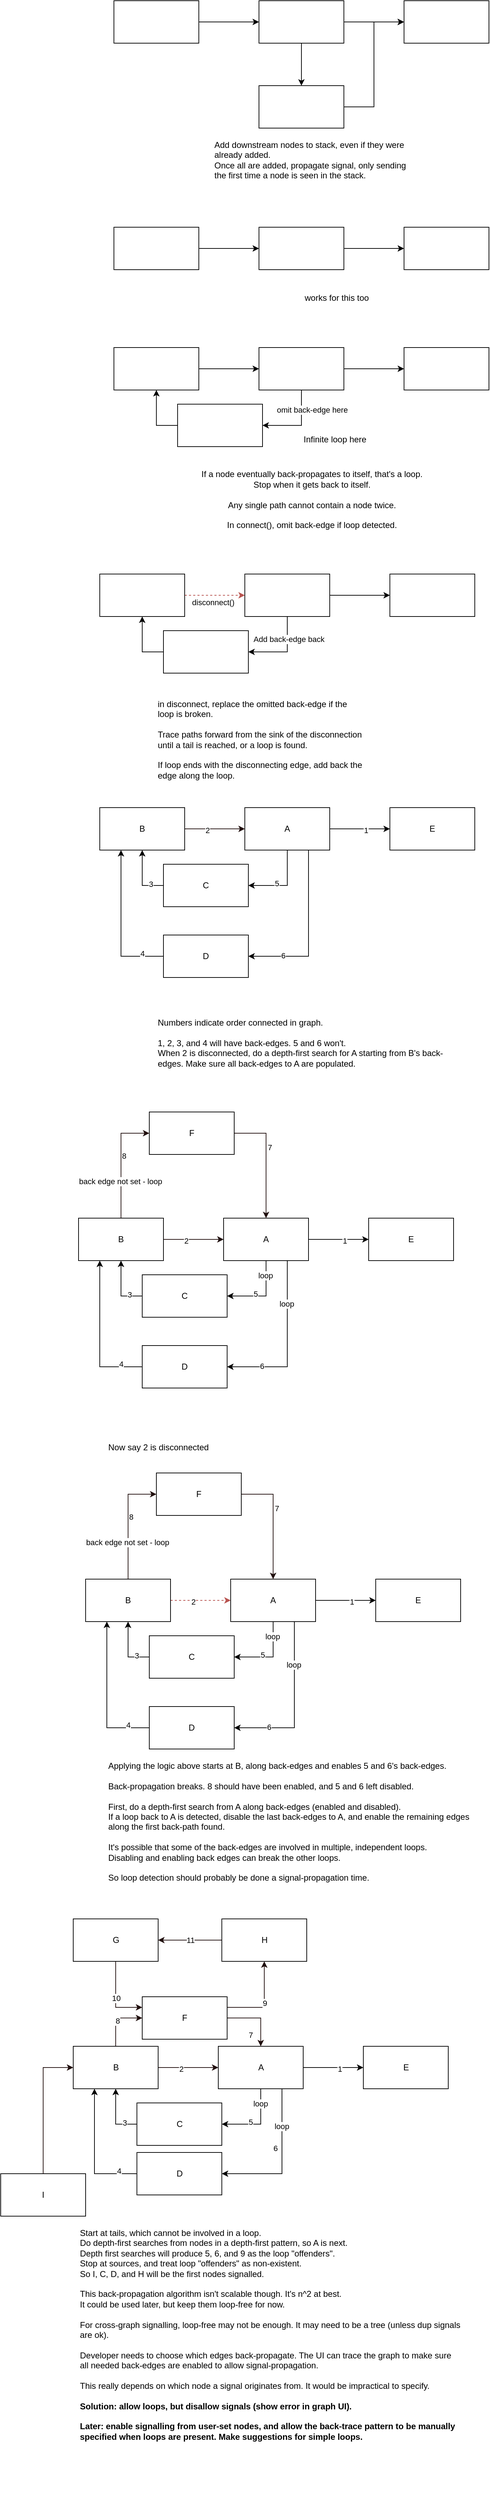 <mxfile version="13.3.1" type="device"><diagram id="kDXBFN9E2NnJ3nd2--68" name="Page-1"><mxGraphModel dx="1106" dy="772" grid="1" gridSize="10" guides="1" tooltips="1" connect="1" arrows="1" fold="1" page="1" pageScale="1" pageWidth="850" pageHeight="1100" math="0" shadow="0"><root><mxCell id="0"/><mxCell id="1" parent="0"/><mxCell id="UjzrF1239dkR-UOb8P7D-5" style="edgeStyle=orthogonalEdgeStyle;rounded=0;orthogonalLoop=1;jettySize=auto;html=1;entryX=0;entryY=0.5;entryDx=0;entryDy=0;" edge="1" parent="1" source="UjzrF1239dkR-UOb8P7D-1" target="UjzrF1239dkR-UOb8P7D-2"><mxGeometry relative="1" as="geometry"/></mxCell><mxCell id="UjzrF1239dkR-UOb8P7D-1" value="" style="rounded=0;whiteSpace=wrap;html=1;" vertex="1" parent="1"><mxGeometry x="170" y="220" width="120" height="60" as="geometry"/></mxCell><mxCell id="UjzrF1239dkR-UOb8P7D-7" style="edgeStyle=orthogonalEdgeStyle;rounded=0;orthogonalLoop=1;jettySize=auto;html=1;entryX=0;entryY=0.5;entryDx=0;entryDy=0;" edge="1" parent="1" source="UjzrF1239dkR-UOb8P7D-2" target="UjzrF1239dkR-UOb8P7D-4"><mxGeometry relative="1" as="geometry"/></mxCell><mxCell id="UjzrF1239dkR-UOb8P7D-9" style="edgeStyle=orthogonalEdgeStyle;rounded=0;orthogonalLoop=1;jettySize=auto;html=1;entryX=0.5;entryY=0;entryDx=0;entryDy=0;" edge="1" parent="1" source="UjzrF1239dkR-UOb8P7D-2" target="UjzrF1239dkR-UOb8P7D-3"><mxGeometry relative="1" as="geometry"/></mxCell><mxCell id="UjzrF1239dkR-UOb8P7D-2" value="" style="rounded=0;whiteSpace=wrap;html=1;" vertex="1" parent="1"><mxGeometry x="375" y="220" width="120" height="60" as="geometry"/></mxCell><mxCell id="UjzrF1239dkR-UOb8P7D-8" style="edgeStyle=orthogonalEdgeStyle;rounded=0;orthogonalLoop=1;jettySize=auto;html=1;entryX=0;entryY=0.5;entryDx=0;entryDy=0;" edge="1" parent="1" source="UjzrF1239dkR-UOb8P7D-3" target="UjzrF1239dkR-UOb8P7D-4"><mxGeometry relative="1" as="geometry"/></mxCell><mxCell id="UjzrF1239dkR-UOb8P7D-3" value="" style="rounded=0;whiteSpace=wrap;html=1;" vertex="1" parent="1"><mxGeometry x="375" y="340" width="120" height="60" as="geometry"/></mxCell><mxCell id="UjzrF1239dkR-UOb8P7D-4" value="" style="rounded=0;whiteSpace=wrap;html=1;" vertex="1" parent="1"><mxGeometry x="580" y="220" width="120" height="60" as="geometry"/></mxCell><mxCell id="UjzrF1239dkR-UOb8P7D-14" style="edgeStyle=orthogonalEdgeStyle;rounded=0;orthogonalLoop=1;jettySize=auto;html=1;" edge="1" parent="1" source="UjzrF1239dkR-UOb8P7D-10" target="UjzrF1239dkR-UOb8P7D-12"><mxGeometry relative="1" as="geometry"/></mxCell><mxCell id="UjzrF1239dkR-UOb8P7D-10" value="" style="rounded=0;whiteSpace=wrap;html=1;" vertex="1" parent="1"><mxGeometry x="170" y="540" width="120" height="60" as="geometry"/></mxCell><mxCell id="UjzrF1239dkR-UOb8P7D-18" style="edgeStyle=orthogonalEdgeStyle;rounded=0;orthogonalLoop=1;jettySize=auto;html=1;entryX=0;entryY=0.5;entryDx=0;entryDy=0;" edge="1" parent="1" source="UjzrF1239dkR-UOb8P7D-11" target="UjzrF1239dkR-UOb8P7D-16"><mxGeometry relative="1" as="geometry"/></mxCell><mxCell id="UjzrF1239dkR-UOb8P7D-11" value="" style="rounded=0;whiteSpace=wrap;html=1;" vertex="1" parent="1"><mxGeometry x="170" y="710" width="120" height="60" as="geometry"/></mxCell><mxCell id="UjzrF1239dkR-UOb8P7D-15" style="edgeStyle=orthogonalEdgeStyle;rounded=0;orthogonalLoop=1;jettySize=auto;html=1;entryX=0;entryY=0.5;entryDx=0;entryDy=0;" edge="1" parent="1" source="UjzrF1239dkR-UOb8P7D-12" target="UjzrF1239dkR-UOb8P7D-13"><mxGeometry relative="1" as="geometry"/></mxCell><mxCell id="UjzrF1239dkR-UOb8P7D-12" value="" style="rounded=0;whiteSpace=wrap;html=1;" vertex="1" parent="1"><mxGeometry x="375" y="540" width="120" height="60" as="geometry"/></mxCell><mxCell id="UjzrF1239dkR-UOb8P7D-13" value="" style="rounded=0;whiteSpace=wrap;html=1;" vertex="1" parent="1"><mxGeometry x="580" y="540" width="120" height="60" as="geometry"/></mxCell><mxCell id="UjzrF1239dkR-UOb8P7D-19" style="edgeStyle=orthogonalEdgeStyle;rounded=0;orthogonalLoop=1;jettySize=auto;html=1;entryX=0;entryY=0.5;entryDx=0;entryDy=0;" edge="1" parent="1" source="UjzrF1239dkR-UOb8P7D-16" target="UjzrF1239dkR-UOb8P7D-17"><mxGeometry relative="1" as="geometry"/></mxCell><mxCell id="UjzrF1239dkR-UOb8P7D-20" style="edgeStyle=orthogonalEdgeStyle;rounded=0;orthogonalLoop=1;jettySize=auto;html=1;entryX=1;entryY=0.5;entryDx=0;entryDy=0;exitX=0.5;exitY=1;exitDx=0;exitDy=0;" edge="1" parent="1" source="UjzrF1239dkR-UOb8P7D-16" target="UjzrF1239dkR-UOb8P7D-24"><mxGeometry relative="1" as="geometry"/></mxCell><mxCell id="UjzrF1239dkR-UOb8P7D-39" value="omit back-edge here" style="edgeLabel;html=1;align=center;verticalAlign=middle;resizable=0;points=[];" vertex="1" connectable="0" parent="UjzrF1239dkR-UOb8P7D-20"><mxGeometry x="-0.467" y="3" relative="1" as="geometry"><mxPoint x="12" as="offset"/></mxGeometry></mxCell><mxCell id="UjzrF1239dkR-UOb8P7D-16" value="" style="rounded=0;whiteSpace=wrap;html=1;" vertex="1" parent="1"><mxGeometry x="375" y="710" width="120" height="60" as="geometry"/></mxCell><mxCell id="UjzrF1239dkR-UOb8P7D-17" value="" style="rounded=0;whiteSpace=wrap;html=1;" vertex="1" parent="1"><mxGeometry x="580" y="710" width="120" height="60" as="geometry"/></mxCell><mxCell id="UjzrF1239dkR-UOb8P7D-21" value="Add downstream nodes to stack, even if they were already added.&lt;br&gt;Once all are added, propagate signal, only sending the first time a node is seen in the stack." style="text;html=1;strokeColor=none;fillColor=none;align=left;verticalAlign=top;whiteSpace=wrap;rounded=0;" vertex="1" parent="1"><mxGeometry x="310" y="410" width="280" height="70" as="geometry"/></mxCell><mxCell id="UjzrF1239dkR-UOb8P7D-22" value="works for this too" style="text;html=1;strokeColor=none;fillColor=none;align=center;verticalAlign=middle;whiteSpace=wrap;rounded=0;" vertex="1" parent="1"><mxGeometry x="390" y="630" width="190" height="20" as="geometry"/></mxCell><mxCell id="UjzrF1239dkR-UOb8P7D-23" value="Infinite loop here" style="text;html=1;strokeColor=none;fillColor=none;align=center;verticalAlign=middle;whiteSpace=wrap;rounded=0;" vertex="1" parent="1"><mxGeometry x="335" y="830" width="295" height="20" as="geometry"/></mxCell><mxCell id="UjzrF1239dkR-UOb8P7D-25" style="edgeStyle=orthogonalEdgeStyle;rounded=0;orthogonalLoop=1;jettySize=auto;html=1;entryX=0.5;entryY=1;entryDx=0;entryDy=0;exitX=0;exitY=0.5;exitDx=0;exitDy=0;" edge="1" parent="1" source="UjzrF1239dkR-UOb8P7D-24" target="UjzrF1239dkR-UOb8P7D-11"><mxGeometry relative="1" as="geometry"><Array as="points"><mxPoint x="230" y="820"/></Array></mxGeometry></mxCell><mxCell id="UjzrF1239dkR-UOb8P7D-24" value="" style="rounded=0;whiteSpace=wrap;html=1;" vertex="1" parent="1"><mxGeometry x="260" y="790" width="120" height="60" as="geometry"/></mxCell><mxCell id="UjzrF1239dkR-UOb8P7D-26" value="If a node eventually back-propagates to itself, that's a loop.&lt;br&gt;Stop when it gets back to itself.&lt;br&gt;&lt;br&gt;Any single path cannot contain a node twice.&lt;br&gt;&lt;br&gt;In connect(), omit back-edge if loop detected." style="text;html=1;strokeColor=none;fillColor=none;align=center;verticalAlign=middle;whiteSpace=wrap;rounded=0;" vertex="1" parent="1"><mxGeometry x="280" y="880" width="340" height="90" as="geometry"/></mxCell><mxCell id="UjzrF1239dkR-UOb8P7D-29" style="edgeStyle=orthogonalEdgeStyle;rounded=0;orthogonalLoop=1;jettySize=auto;html=1;entryX=0;entryY=0.5;entryDx=0;entryDy=0;fillColor=#f8cecc;strokeColor=#b85450;dashed=1;" edge="1" parent="1" source="UjzrF1239dkR-UOb8P7D-30" target="UjzrF1239dkR-UOb8P7D-33"><mxGeometry relative="1" as="geometry"/></mxCell><mxCell id="UjzrF1239dkR-UOb8P7D-38" value="disconnect()" style="edgeLabel;html=1;align=center;verticalAlign=middle;resizable=0;points=[];" vertex="1" connectable="0" parent="UjzrF1239dkR-UOb8P7D-29"><mxGeometry x="-0.271" y="-4" relative="1" as="geometry"><mxPoint x="9" y="6" as="offset"/></mxGeometry></mxCell><mxCell id="UjzrF1239dkR-UOb8P7D-30" value="" style="rounded=0;whiteSpace=wrap;html=1;" vertex="1" parent="1"><mxGeometry x="150" y="1030" width="120" height="60" as="geometry"/></mxCell><mxCell id="UjzrF1239dkR-UOb8P7D-31" style="edgeStyle=orthogonalEdgeStyle;rounded=0;orthogonalLoop=1;jettySize=auto;html=1;entryX=0;entryY=0.5;entryDx=0;entryDy=0;" edge="1" parent="1" source="UjzrF1239dkR-UOb8P7D-33" target="UjzrF1239dkR-UOb8P7D-34"><mxGeometry relative="1" as="geometry"/></mxCell><mxCell id="UjzrF1239dkR-UOb8P7D-32" style="edgeStyle=orthogonalEdgeStyle;rounded=0;orthogonalLoop=1;jettySize=auto;html=1;entryX=1;entryY=0.5;entryDx=0;entryDy=0;exitX=0.5;exitY=1;exitDx=0;exitDy=0;" edge="1" parent="1" source="UjzrF1239dkR-UOb8P7D-33" target="UjzrF1239dkR-UOb8P7D-37"><mxGeometry relative="1" as="geometry"/></mxCell><mxCell id="UjzrF1239dkR-UOb8P7D-40" value="Add back-edge back" style="edgeLabel;html=1;align=center;verticalAlign=middle;resizable=0;points=[];" vertex="1" connectable="0" parent="UjzrF1239dkR-UOb8P7D-32"><mxGeometry x="-0.391" y="2" relative="1" as="geometry"><mxPoint as="offset"/></mxGeometry></mxCell><mxCell id="UjzrF1239dkR-UOb8P7D-33" value="" style="rounded=0;whiteSpace=wrap;html=1;" vertex="1" parent="1"><mxGeometry x="355" y="1030" width="120" height="60" as="geometry"/></mxCell><mxCell id="UjzrF1239dkR-UOb8P7D-34" value="" style="rounded=0;whiteSpace=wrap;html=1;" vertex="1" parent="1"><mxGeometry x="560" y="1030" width="120" height="60" as="geometry"/></mxCell><mxCell id="UjzrF1239dkR-UOb8P7D-35" value="in disconnect, replace the omitted back-edge if the loop is broken.&lt;br&gt;&lt;br&gt;Trace paths forward from the sink of the disconnection until a tail is reached, or a loop is found.&lt;br&gt;&lt;br&gt;If loop ends with the disconnecting edge, add back the edge along the loop." style="text;html=1;strokeColor=none;fillColor=none;align=left;verticalAlign=top;whiteSpace=wrap;rounded=0;" vertex="1" parent="1"><mxGeometry x="230" y="1200" width="295" height="140" as="geometry"/></mxCell><mxCell id="UjzrF1239dkR-UOb8P7D-36" style="edgeStyle=orthogonalEdgeStyle;rounded=0;orthogonalLoop=1;jettySize=auto;html=1;entryX=0.5;entryY=1;entryDx=0;entryDy=0;exitX=0;exitY=0.5;exitDx=0;exitDy=0;" edge="1" parent="1" source="UjzrF1239dkR-UOb8P7D-37" target="UjzrF1239dkR-UOb8P7D-30"><mxGeometry relative="1" as="geometry"><Array as="points"><mxPoint x="210" y="1140"/></Array></mxGeometry></mxCell><mxCell id="UjzrF1239dkR-UOb8P7D-37" value="" style="rounded=0;whiteSpace=wrap;html=1;" vertex="1" parent="1"><mxGeometry x="240" y="1110" width="120" height="60" as="geometry"/></mxCell><mxCell id="UjzrF1239dkR-UOb8P7D-41" style="edgeStyle=orthogonalEdgeStyle;rounded=0;orthogonalLoop=1;jettySize=auto;html=1;entryX=0;entryY=0.5;entryDx=0;entryDy=0;fillColor=#f8cecc;strokeColor=#210F0E;" edge="1" parent="1" source="UjzrF1239dkR-UOb8P7D-43" target="UjzrF1239dkR-UOb8P7D-47"><mxGeometry relative="1" as="geometry"/></mxCell><mxCell id="UjzrF1239dkR-UOb8P7D-57" value="2" style="edgeLabel;html=1;align=center;verticalAlign=middle;resizable=0;points=[];" vertex="1" connectable="0" parent="UjzrF1239dkR-UOb8P7D-41"><mxGeometry x="-0.247" y="-2" relative="1" as="geometry"><mxPoint as="offset"/></mxGeometry></mxCell><mxCell id="UjzrF1239dkR-UOb8P7D-43" value="B" style="rounded=0;whiteSpace=wrap;html=1;" vertex="1" parent="1"><mxGeometry x="150" y="1360" width="120" height="60" as="geometry"/></mxCell><mxCell id="UjzrF1239dkR-UOb8P7D-44" style="edgeStyle=orthogonalEdgeStyle;rounded=0;orthogonalLoop=1;jettySize=auto;html=1;entryX=0;entryY=0.5;entryDx=0;entryDy=0;" edge="1" parent="1" source="UjzrF1239dkR-UOb8P7D-47" target="UjzrF1239dkR-UOb8P7D-48"><mxGeometry relative="1" as="geometry"/></mxCell><mxCell id="UjzrF1239dkR-UOb8P7D-55" value="1" style="edgeLabel;html=1;align=center;verticalAlign=middle;resizable=0;points=[];" vertex="1" connectable="0" parent="UjzrF1239dkR-UOb8P7D-44"><mxGeometry x="0.2" y="-2" relative="1" as="geometry"><mxPoint as="offset"/></mxGeometry></mxCell><mxCell id="UjzrF1239dkR-UOb8P7D-45" style="edgeStyle=orthogonalEdgeStyle;rounded=0;orthogonalLoop=1;jettySize=auto;html=1;entryX=1;entryY=0.5;entryDx=0;entryDy=0;exitX=0.5;exitY=1;exitDx=0;exitDy=0;" edge="1" parent="1" source="UjzrF1239dkR-UOb8P7D-47" target="UjzrF1239dkR-UOb8P7D-50"><mxGeometry relative="1" as="geometry"/></mxCell><mxCell id="UjzrF1239dkR-UOb8P7D-60" value="5" style="edgeLabel;html=1;align=center;verticalAlign=middle;resizable=0;points=[];" vertex="1" connectable="0" parent="UjzrF1239dkR-UOb8P7D-45"><mxGeometry x="-0.105" y="-15" relative="1" as="geometry"><mxPoint as="offset"/></mxGeometry></mxCell><mxCell id="UjzrF1239dkR-UOb8P7D-52" style="edgeStyle=orthogonalEdgeStyle;rounded=0;orthogonalLoop=1;jettySize=auto;html=1;exitX=0.75;exitY=1;exitDx=0;exitDy=0;entryX=1;entryY=0.5;entryDx=0;entryDy=0;" edge="1" parent="1" source="UjzrF1239dkR-UOb8P7D-47" target="UjzrF1239dkR-UOb8P7D-51"><mxGeometry relative="1" as="geometry"/></mxCell><mxCell id="UjzrF1239dkR-UOb8P7D-61" value="6" style="edgeLabel;html=1;align=center;verticalAlign=middle;resizable=0;points=[];" vertex="1" connectable="0" parent="UjzrF1239dkR-UOb8P7D-52"><mxGeometry x="0.268" y="-36" relative="1" as="geometry"><mxPoint as="offset"/></mxGeometry></mxCell><mxCell id="UjzrF1239dkR-UOb8P7D-47" value="A" style="rounded=0;whiteSpace=wrap;html=1;" vertex="1" parent="1"><mxGeometry x="355" y="1360" width="120" height="60" as="geometry"/></mxCell><mxCell id="UjzrF1239dkR-UOb8P7D-48" value="E" style="rounded=0;whiteSpace=wrap;html=1;" vertex="1" parent="1"><mxGeometry x="560" y="1360" width="120" height="60" as="geometry"/></mxCell><mxCell id="UjzrF1239dkR-UOb8P7D-49" style="edgeStyle=orthogonalEdgeStyle;rounded=0;orthogonalLoop=1;jettySize=auto;html=1;entryX=0.5;entryY=1;entryDx=0;entryDy=0;exitX=0;exitY=0.5;exitDx=0;exitDy=0;" edge="1" parent="1" source="UjzrF1239dkR-UOb8P7D-50" target="UjzrF1239dkR-UOb8P7D-43"><mxGeometry relative="1" as="geometry"><Array as="points"><mxPoint x="210" y="1470"/></Array></mxGeometry></mxCell><mxCell id="UjzrF1239dkR-UOb8P7D-58" value="3" style="edgeLabel;html=1;align=center;verticalAlign=middle;resizable=0;points=[];" vertex="1" connectable="0" parent="UjzrF1239dkR-UOb8P7D-49"><mxGeometry x="-0.55" y="-2" relative="1" as="geometry"><mxPoint as="offset"/></mxGeometry></mxCell><mxCell id="UjzrF1239dkR-UOb8P7D-50" value="C" style="rounded=0;whiteSpace=wrap;html=1;" vertex="1" parent="1"><mxGeometry x="240" y="1440" width="120" height="60" as="geometry"/></mxCell><mxCell id="UjzrF1239dkR-UOb8P7D-53" style="edgeStyle=orthogonalEdgeStyle;rounded=0;orthogonalLoop=1;jettySize=auto;html=1;exitX=0;exitY=0.5;exitDx=0;exitDy=0;entryX=0.25;entryY=1;entryDx=0;entryDy=0;" edge="1" parent="1" source="UjzrF1239dkR-UOb8P7D-51" target="UjzrF1239dkR-UOb8P7D-43"><mxGeometry relative="1" as="geometry"/></mxCell><mxCell id="UjzrF1239dkR-UOb8P7D-59" value="4" style="edgeLabel;html=1;align=center;verticalAlign=middle;resizable=0;points=[];" vertex="1" connectable="0" parent="UjzrF1239dkR-UOb8P7D-53"><mxGeometry x="-0.714" y="-4" relative="1" as="geometry"><mxPoint as="offset"/></mxGeometry></mxCell><mxCell id="UjzrF1239dkR-UOb8P7D-51" value="D" style="rounded=0;whiteSpace=wrap;html=1;" vertex="1" parent="1"><mxGeometry x="240" y="1540" width="120" height="60" as="geometry"/></mxCell><mxCell id="UjzrF1239dkR-UOb8P7D-54" value="Numbers indicate order connected in graph.&lt;br&gt;&lt;br&gt;1, 2, 3, and 4 will have back-edges. 5 and 6 won't.&lt;br&gt;When 2 is disconnected, do a depth-first search for A starting from B's back-edges. Make sure all back-edges to A are populated." style="text;html=1;strokeColor=none;fillColor=none;align=left;verticalAlign=top;whiteSpace=wrap;rounded=0;" vertex="1" parent="1"><mxGeometry x="230" y="1650" width="410" height="120" as="geometry"/></mxCell><mxCell id="UjzrF1239dkR-UOb8P7D-62" style="edgeStyle=orthogonalEdgeStyle;rounded=0;orthogonalLoop=1;jettySize=auto;html=1;entryX=0;entryY=0.5;entryDx=0;entryDy=0;fillColor=#f8cecc;strokeColor=#210F0E;" edge="1" parent="1" source="UjzrF1239dkR-UOb8P7D-64" target="UjzrF1239dkR-UOb8P7D-71"><mxGeometry relative="1" as="geometry"/></mxCell><mxCell id="UjzrF1239dkR-UOb8P7D-63" value="2" style="edgeLabel;html=1;align=center;verticalAlign=middle;resizable=0;points=[];" vertex="1" connectable="0" parent="UjzrF1239dkR-UOb8P7D-62"><mxGeometry x="-0.247" y="-2" relative="1" as="geometry"><mxPoint as="offset"/></mxGeometry></mxCell><mxCell id="UjzrF1239dkR-UOb8P7D-81" style="edgeStyle=orthogonalEdgeStyle;rounded=0;orthogonalLoop=1;jettySize=auto;html=1;entryX=0;entryY=0.5;entryDx=0;entryDy=0;strokeColor=#210F0E;" edge="1" parent="1" source="UjzrF1239dkR-UOb8P7D-64" target="UjzrF1239dkR-UOb8P7D-79"><mxGeometry relative="1" as="geometry"/></mxCell><mxCell id="UjzrF1239dkR-UOb8P7D-84" value="8" style="edgeLabel;html=1;align=center;verticalAlign=middle;resizable=0;points=[];" vertex="1" connectable="0" parent="UjzrF1239dkR-UOb8P7D-81"><mxGeometry x="0.1" y="-4" relative="1" as="geometry"><mxPoint as="offset"/></mxGeometry></mxCell><mxCell id="UjzrF1239dkR-UOb8P7D-86" value="back edge not set - loop" style="edgeLabel;html=1;align=center;verticalAlign=middle;resizable=0;points=[];" vertex="1" connectable="0" parent="UjzrF1239dkR-UOb8P7D-81"><mxGeometry x="-0.35" y="1" relative="1" as="geometry"><mxPoint as="offset"/></mxGeometry></mxCell><mxCell id="UjzrF1239dkR-UOb8P7D-64" value="B" style="rounded=0;whiteSpace=wrap;html=1;" vertex="1" parent="1"><mxGeometry x="120" y="1940" width="120" height="60" as="geometry"/></mxCell><mxCell id="UjzrF1239dkR-UOb8P7D-65" style="edgeStyle=orthogonalEdgeStyle;rounded=0;orthogonalLoop=1;jettySize=auto;html=1;entryX=0;entryY=0.5;entryDx=0;entryDy=0;" edge="1" parent="1" source="UjzrF1239dkR-UOb8P7D-71" target="UjzrF1239dkR-UOb8P7D-72"><mxGeometry relative="1" as="geometry"/></mxCell><mxCell id="UjzrF1239dkR-UOb8P7D-66" value="1" style="edgeLabel;html=1;align=center;verticalAlign=middle;resizable=0;points=[];" vertex="1" connectable="0" parent="UjzrF1239dkR-UOb8P7D-65"><mxGeometry x="0.2" y="-2" relative="1" as="geometry"><mxPoint as="offset"/></mxGeometry></mxCell><mxCell id="UjzrF1239dkR-UOb8P7D-67" style="edgeStyle=orthogonalEdgeStyle;rounded=0;orthogonalLoop=1;jettySize=auto;html=1;entryX=1;entryY=0.5;entryDx=0;entryDy=0;exitX=0.5;exitY=1;exitDx=0;exitDy=0;" edge="1" parent="1" source="UjzrF1239dkR-UOb8P7D-71" target="UjzrF1239dkR-UOb8P7D-75"><mxGeometry relative="1" as="geometry"/></mxCell><mxCell id="UjzrF1239dkR-UOb8P7D-68" value="5" style="edgeLabel;html=1;align=center;verticalAlign=middle;resizable=0;points=[];" vertex="1" connectable="0" parent="UjzrF1239dkR-UOb8P7D-67"><mxGeometry x="-0.105" y="-15" relative="1" as="geometry"><mxPoint as="offset"/></mxGeometry></mxCell><mxCell id="UjzrF1239dkR-UOb8P7D-88" value="loop" style="edgeLabel;html=1;align=center;verticalAlign=middle;resizable=0;points=[];" vertex="1" connectable="0" parent="UjzrF1239dkR-UOb8P7D-67"><mxGeometry x="-0.6" y="-1" relative="1" as="geometry"><mxPoint as="offset"/></mxGeometry></mxCell><mxCell id="UjzrF1239dkR-UOb8P7D-69" style="edgeStyle=orthogonalEdgeStyle;rounded=0;orthogonalLoop=1;jettySize=auto;html=1;exitX=0.75;exitY=1;exitDx=0;exitDy=0;entryX=1;entryY=0.5;entryDx=0;entryDy=0;" edge="1" parent="1" source="UjzrF1239dkR-UOb8P7D-71" target="UjzrF1239dkR-UOb8P7D-78"><mxGeometry relative="1" as="geometry"/></mxCell><mxCell id="UjzrF1239dkR-UOb8P7D-70" value="6" style="edgeLabel;html=1;align=center;verticalAlign=middle;resizable=0;points=[];" vertex="1" connectable="0" parent="UjzrF1239dkR-UOb8P7D-69"><mxGeometry x="0.268" y="-36" relative="1" as="geometry"><mxPoint as="offset"/></mxGeometry></mxCell><mxCell id="UjzrF1239dkR-UOb8P7D-87" value="loop" style="edgeLabel;html=1;align=center;verticalAlign=middle;resizable=0;points=[];" vertex="1" connectable="0" parent="UjzrF1239dkR-UOb8P7D-69"><mxGeometry x="-0.481" y="-1" relative="1" as="geometry"><mxPoint as="offset"/></mxGeometry></mxCell><mxCell id="UjzrF1239dkR-UOb8P7D-71" value="A" style="rounded=0;whiteSpace=wrap;html=1;" vertex="1" parent="1"><mxGeometry x="325" y="1940" width="120" height="60" as="geometry"/></mxCell><mxCell id="UjzrF1239dkR-UOb8P7D-72" value="E" style="rounded=0;whiteSpace=wrap;html=1;" vertex="1" parent="1"><mxGeometry x="530" y="1940" width="120" height="60" as="geometry"/></mxCell><mxCell id="UjzrF1239dkR-UOb8P7D-73" style="edgeStyle=orthogonalEdgeStyle;rounded=0;orthogonalLoop=1;jettySize=auto;html=1;entryX=0.5;entryY=1;entryDx=0;entryDy=0;exitX=0;exitY=0.5;exitDx=0;exitDy=0;" edge="1" parent="1" source="UjzrF1239dkR-UOb8P7D-75" target="UjzrF1239dkR-UOb8P7D-64"><mxGeometry relative="1" as="geometry"><Array as="points"><mxPoint x="180" y="2050"/></Array></mxGeometry></mxCell><mxCell id="UjzrF1239dkR-UOb8P7D-74" value="3" style="edgeLabel;html=1;align=center;verticalAlign=middle;resizable=0;points=[];" vertex="1" connectable="0" parent="UjzrF1239dkR-UOb8P7D-73"><mxGeometry x="-0.55" y="-2" relative="1" as="geometry"><mxPoint as="offset"/></mxGeometry></mxCell><mxCell id="UjzrF1239dkR-UOb8P7D-75" value="C" style="rounded=0;whiteSpace=wrap;html=1;" vertex="1" parent="1"><mxGeometry x="210" y="2020" width="120" height="60" as="geometry"/></mxCell><mxCell id="UjzrF1239dkR-UOb8P7D-76" style="edgeStyle=orthogonalEdgeStyle;rounded=0;orthogonalLoop=1;jettySize=auto;html=1;exitX=0;exitY=0.5;exitDx=0;exitDy=0;entryX=0.25;entryY=1;entryDx=0;entryDy=0;" edge="1" parent="1" source="UjzrF1239dkR-UOb8P7D-78" target="UjzrF1239dkR-UOb8P7D-64"><mxGeometry relative="1" as="geometry"/></mxCell><mxCell id="UjzrF1239dkR-UOb8P7D-77" value="4" style="edgeLabel;html=1;align=center;verticalAlign=middle;resizable=0;points=[];" vertex="1" connectable="0" parent="UjzrF1239dkR-UOb8P7D-76"><mxGeometry x="-0.714" y="-4" relative="1" as="geometry"><mxPoint as="offset"/></mxGeometry></mxCell><mxCell id="UjzrF1239dkR-UOb8P7D-78" value="D" style="rounded=0;whiteSpace=wrap;html=1;" vertex="1" parent="1"><mxGeometry x="210" y="2120" width="120" height="60" as="geometry"/></mxCell><mxCell id="UjzrF1239dkR-UOb8P7D-82" style="edgeStyle=orthogonalEdgeStyle;rounded=0;orthogonalLoop=1;jettySize=auto;html=1;exitX=1;exitY=0.5;exitDx=0;exitDy=0;entryX=0.5;entryY=0;entryDx=0;entryDy=0;strokeColor=#210F0E;" edge="1" parent="1" source="UjzrF1239dkR-UOb8P7D-79" target="UjzrF1239dkR-UOb8P7D-71"><mxGeometry relative="1" as="geometry"/></mxCell><mxCell id="UjzrF1239dkR-UOb8P7D-83" value="7" style="edgeLabel;html=1;align=center;verticalAlign=middle;resizable=0;points=[];" vertex="1" connectable="0" parent="UjzrF1239dkR-UOb8P7D-82"><mxGeometry x="-0.455" y="-4" relative="1" as="geometry"><mxPoint x="9" y="20" as="offset"/></mxGeometry></mxCell><mxCell id="UjzrF1239dkR-UOb8P7D-79" value="F" style="rounded=0;whiteSpace=wrap;html=1;align=center;" vertex="1" parent="1"><mxGeometry x="220" y="1790" width="120" height="60" as="geometry"/></mxCell><mxCell id="UjzrF1239dkR-UOb8P7D-85" value="Now say 2 is disconnected" style="text;html=1;strokeColor=none;fillColor=none;align=left;verticalAlign=top;whiteSpace=wrap;rounded=0;" vertex="1" parent="1"><mxGeometry x="160" y="2250" width="410" height="50" as="geometry"/></mxCell><mxCell id="UjzrF1239dkR-UOb8P7D-89" style="edgeStyle=orthogonalEdgeStyle;rounded=0;orthogonalLoop=1;jettySize=auto;html=1;entryX=0;entryY=0.5;entryDx=0;entryDy=0;fillColor=#f8cecc;strokeColor=#b85450;dashed=1;" edge="1" parent="1" source="UjzrF1239dkR-UOb8P7D-94" target="UjzrF1239dkR-UOb8P7D-103"><mxGeometry relative="1" as="geometry"/></mxCell><mxCell id="UjzrF1239dkR-UOb8P7D-90" value="2" style="edgeLabel;html=1;align=center;verticalAlign=middle;resizable=0;points=[];" vertex="1" connectable="0" parent="UjzrF1239dkR-UOb8P7D-89"><mxGeometry x="-0.247" y="-2" relative="1" as="geometry"><mxPoint as="offset"/></mxGeometry></mxCell><mxCell id="UjzrF1239dkR-UOb8P7D-91" style="edgeStyle=orthogonalEdgeStyle;rounded=0;orthogonalLoop=1;jettySize=auto;html=1;entryX=0;entryY=0.5;entryDx=0;entryDy=0;strokeColor=#210F0E;" edge="1" parent="1" source="UjzrF1239dkR-UOb8P7D-94" target="UjzrF1239dkR-UOb8P7D-113"><mxGeometry relative="1" as="geometry"/></mxCell><mxCell id="UjzrF1239dkR-UOb8P7D-92" value="8" style="edgeLabel;html=1;align=center;verticalAlign=middle;resizable=0;points=[];" vertex="1" connectable="0" parent="UjzrF1239dkR-UOb8P7D-91"><mxGeometry x="0.1" y="-4" relative="1" as="geometry"><mxPoint as="offset"/></mxGeometry></mxCell><mxCell id="UjzrF1239dkR-UOb8P7D-93" value="back edge not set - loop" style="edgeLabel;html=1;align=center;verticalAlign=middle;resizable=0;points=[];" vertex="1" connectable="0" parent="UjzrF1239dkR-UOb8P7D-91"><mxGeometry x="-0.35" y="1" relative="1" as="geometry"><mxPoint as="offset"/></mxGeometry></mxCell><mxCell id="UjzrF1239dkR-UOb8P7D-94" value="B" style="rounded=0;whiteSpace=wrap;html=1;" vertex="1" parent="1"><mxGeometry x="130" y="2450" width="120" height="60" as="geometry"/></mxCell><mxCell id="UjzrF1239dkR-UOb8P7D-95" style="edgeStyle=orthogonalEdgeStyle;rounded=0;orthogonalLoop=1;jettySize=auto;html=1;entryX=0;entryY=0.5;entryDx=0;entryDy=0;" edge="1" parent="1" source="UjzrF1239dkR-UOb8P7D-103" target="UjzrF1239dkR-UOb8P7D-104"><mxGeometry relative="1" as="geometry"/></mxCell><mxCell id="UjzrF1239dkR-UOb8P7D-96" value="1" style="edgeLabel;html=1;align=center;verticalAlign=middle;resizable=0;points=[];" vertex="1" connectable="0" parent="UjzrF1239dkR-UOb8P7D-95"><mxGeometry x="0.2" y="-2" relative="1" as="geometry"><mxPoint as="offset"/></mxGeometry></mxCell><mxCell id="UjzrF1239dkR-UOb8P7D-97" style="edgeStyle=orthogonalEdgeStyle;rounded=0;orthogonalLoop=1;jettySize=auto;html=1;entryX=1;entryY=0.5;entryDx=0;entryDy=0;exitX=0.5;exitY=1;exitDx=0;exitDy=0;" edge="1" parent="1" source="UjzrF1239dkR-UOb8P7D-103" target="UjzrF1239dkR-UOb8P7D-107"><mxGeometry relative="1" as="geometry"/></mxCell><mxCell id="UjzrF1239dkR-UOb8P7D-98" value="5" style="edgeLabel;html=1;align=center;verticalAlign=middle;resizable=0;points=[];" vertex="1" connectable="0" parent="UjzrF1239dkR-UOb8P7D-97"><mxGeometry x="-0.105" y="-15" relative="1" as="geometry"><mxPoint as="offset"/></mxGeometry></mxCell><mxCell id="UjzrF1239dkR-UOb8P7D-99" value="loop" style="edgeLabel;html=1;align=center;verticalAlign=middle;resizable=0;points=[];" vertex="1" connectable="0" parent="UjzrF1239dkR-UOb8P7D-97"><mxGeometry x="-0.6" y="-1" relative="1" as="geometry"><mxPoint as="offset"/></mxGeometry></mxCell><mxCell id="UjzrF1239dkR-UOb8P7D-100" style="edgeStyle=orthogonalEdgeStyle;rounded=0;orthogonalLoop=1;jettySize=auto;html=1;exitX=0.75;exitY=1;exitDx=0;exitDy=0;entryX=1;entryY=0.5;entryDx=0;entryDy=0;" edge="1" parent="1" source="UjzrF1239dkR-UOb8P7D-103" target="UjzrF1239dkR-UOb8P7D-110"><mxGeometry relative="1" as="geometry"/></mxCell><mxCell id="UjzrF1239dkR-UOb8P7D-101" value="6" style="edgeLabel;html=1;align=center;verticalAlign=middle;resizable=0;points=[];" vertex="1" connectable="0" parent="UjzrF1239dkR-UOb8P7D-100"><mxGeometry x="0.268" y="-36" relative="1" as="geometry"><mxPoint as="offset"/></mxGeometry></mxCell><mxCell id="UjzrF1239dkR-UOb8P7D-102" value="loop" style="edgeLabel;html=1;align=center;verticalAlign=middle;resizable=0;points=[];" vertex="1" connectable="0" parent="UjzrF1239dkR-UOb8P7D-100"><mxGeometry x="-0.481" y="-1" relative="1" as="geometry"><mxPoint as="offset"/></mxGeometry></mxCell><mxCell id="UjzrF1239dkR-UOb8P7D-103" value="A" style="rounded=0;whiteSpace=wrap;html=1;" vertex="1" parent="1"><mxGeometry x="335" y="2450" width="120" height="60" as="geometry"/></mxCell><mxCell id="UjzrF1239dkR-UOb8P7D-104" value="E" style="rounded=0;whiteSpace=wrap;html=1;" vertex="1" parent="1"><mxGeometry x="540" y="2450" width="120" height="60" as="geometry"/></mxCell><mxCell id="UjzrF1239dkR-UOb8P7D-105" style="edgeStyle=orthogonalEdgeStyle;rounded=0;orthogonalLoop=1;jettySize=auto;html=1;entryX=0.5;entryY=1;entryDx=0;entryDy=0;exitX=0;exitY=0.5;exitDx=0;exitDy=0;" edge="1" parent="1" source="UjzrF1239dkR-UOb8P7D-107" target="UjzrF1239dkR-UOb8P7D-94"><mxGeometry relative="1" as="geometry"><Array as="points"><mxPoint x="190" y="2560"/></Array></mxGeometry></mxCell><mxCell id="UjzrF1239dkR-UOb8P7D-106" value="3" style="edgeLabel;html=1;align=center;verticalAlign=middle;resizable=0;points=[];" vertex="1" connectable="0" parent="UjzrF1239dkR-UOb8P7D-105"><mxGeometry x="-0.55" y="-2" relative="1" as="geometry"><mxPoint as="offset"/></mxGeometry></mxCell><mxCell id="UjzrF1239dkR-UOb8P7D-107" value="C" style="rounded=0;whiteSpace=wrap;html=1;" vertex="1" parent="1"><mxGeometry x="220" y="2530" width="120" height="60" as="geometry"/></mxCell><mxCell id="UjzrF1239dkR-UOb8P7D-108" style="edgeStyle=orthogonalEdgeStyle;rounded=0;orthogonalLoop=1;jettySize=auto;html=1;exitX=0;exitY=0.5;exitDx=0;exitDy=0;entryX=0.25;entryY=1;entryDx=0;entryDy=0;" edge="1" parent="1" source="UjzrF1239dkR-UOb8P7D-110" target="UjzrF1239dkR-UOb8P7D-94"><mxGeometry relative="1" as="geometry"/></mxCell><mxCell id="UjzrF1239dkR-UOb8P7D-109" value="4" style="edgeLabel;html=1;align=center;verticalAlign=middle;resizable=0;points=[];" vertex="1" connectable="0" parent="UjzrF1239dkR-UOb8P7D-108"><mxGeometry x="-0.714" y="-4" relative="1" as="geometry"><mxPoint as="offset"/></mxGeometry></mxCell><mxCell id="UjzrF1239dkR-UOb8P7D-110" value="D" style="rounded=0;whiteSpace=wrap;html=1;" vertex="1" parent="1"><mxGeometry x="220" y="2630" width="120" height="60" as="geometry"/></mxCell><mxCell id="UjzrF1239dkR-UOb8P7D-111" style="edgeStyle=orthogonalEdgeStyle;rounded=0;orthogonalLoop=1;jettySize=auto;html=1;exitX=1;exitY=0.5;exitDx=0;exitDy=0;entryX=0.5;entryY=0;entryDx=0;entryDy=0;strokeColor=#210F0E;" edge="1" parent="1" source="UjzrF1239dkR-UOb8P7D-113" target="UjzrF1239dkR-UOb8P7D-103"><mxGeometry relative="1" as="geometry"/></mxCell><mxCell id="UjzrF1239dkR-UOb8P7D-112" value="7" style="edgeLabel;html=1;align=center;verticalAlign=middle;resizable=0;points=[];" vertex="1" connectable="0" parent="UjzrF1239dkR-UOb8P7D-111"><mxGeometry x="-0.455" y="-4" relative="1" as="geometry"><mxPoint x="9" y="20" as="offset"/></mxGeometry></mxCell><mxCell id="UjzrF1239dkR-UOb8P7D-113" value="F" style="rounded=0;whiteSpace=wrap;html=1;align=center;" vertex="1" parent="1"><mxGeometry x="230" y="2300" width="120" height="60" as="geometry"/></mxCell><mxCell id="UjzrF1239dkR-UOb8P7D-114" value="Applying the logic above starts at B, along back-edges and enables 5 and 6's back-edges.&lt;br&gt;&lt;br&gt;Back-propagation breaks. 8 should have been enabled, and 5 and 6 left disabled.&lt;br&gt;&lt;br&gt;First, do a depth-first search from A along back-edges (enabled and disabled).&lt;br&gt;If a loop back to A is detected, disable the last back-edges to A, and enable the remaining edges along the first back-path found.&lt;br&gt;&lt;br&gt;It's possible that some of the back-edges are involved in multiple, independent loops.&lt;br&gt;Disabling and enabling back edges can break the other loops.&lt;br&gt;&lt;br&gt;So loop detection should probably be done a signal-propagation time." style="text;html=1;strokeColor=none;fillColor=none;align=left;verticalAlign=top;whiteSpace=wrap;rounded=0;" vertex="1" parent="1"><mxGeometry x="160" y="2700" width="540" height="178" as="geometry"/></mxCell><mxCell id="UjzrF1239dkR-UOb8P7D-115" value="Start at tails, which cannot be involved in a loop.&lt;br&gt;Do depth-first searches from nodes in a depth-first pattern, so A is next.&lt;br&gt;Depth first searches will produce 5, 6, and 9 as the loop &quot;offenders&quot;.&lt;br&gt;Stop at sources, and treat loop &quot;offenders&quot; as non-existent.&lt;br&gt;So I, C, D, and H will be the first nodes signalled.&lt;br&gt;&lt;br&gt;This back-propagation algorithm isn't scalable though. It's n^2 at best.&lt;br&gt;It could be used later, but keep them loop-free for now.&lt;br&gt;&lt;br&gt;For cross-graph signalling, loop-free may not be enough. It may need to be a tree (unless dup signals are ok).&lt;br&gt;&lt;br&gt;Developer needs to choose which edges back-propagate. The UI can trace the graph to make sure all needed back-edges are enabled to allow signal-propagation.&lt;br&gt;&lt;br&gt;This really depends on which node a signal originates from. It would be impractical to specify.&lt;br&gt;&lt;br&gt;&lt;b&gt;Solution: allow loops, but disallow signals (show error in graph UI).&lt;br&gt;&lt;br&gt;Later: enable signalling from user-set nodes, and allow the back-trace pattern to be manually specified when loops are present. Make suggestions for simple loops.&lt;/b&gt;" style="text;html=1;strokeColor=none;fillColor=none;align=left;verticalAlign=top;whiteSpace=wrap;rounded=0;" vertex="1" parent="1"><mxGeometry x="120" y="3360" width="540" height="390" as="geometry"/></mxCell><mxCell id="UjzrF1239dkR-UOb8P7D-116" style="edgeStyle=orthogonalEdgeStyle;rounded=0;orthogonalLoop=1;jettySize=auto;html=1;entryX=0;entryY=0.5;entryDx=0;entryDy=0;fillColor=#f8cecc;strokeColor=#210F0E;" edge="1" parent="1" source="UjzrF1239dkR-UOb8P7D-121" target="UjzrF1239dkR-UOb8P7D-130"><mxGeometry relative="1" as="geometry"/></mxCell><mxCell id="UjzrF1239dkR-UOb8P7D-117" value="2" style="edgeLabel;html=1;align=center;verticalAlign=middle;resizable=0;points=[];" vertex="1" connectable="0" parent="UjzrF1239dkR-UOb8P7D-116"><mxGeometry x="-0.247" y="-2" relative="1" as="geometry"><mxPoint as="offset"/></mxGeometry></mxCell><mxCell id="UjzrF1239dkR-UOb8P7D-118" style="edgeStyle=orthogonalEdgeStyle;rounded=0;orthogonalLoop=1;jettySize=auto;html=1;entryX=0;entryY=0.5;entryDx=0;entryDy=0;strokeColor=#210F0E;" edge="1" parent="1" source="UjzrF1239dkR-UOb8P7D-121" target="UjzrF1239dkR-UOb8P7D-140"><mxGeometry relative="1" as="geometry"/></mxCell><mxCell id="UjzrF1239dkR-UOb8P7D-119" value="8" style="edgeLabel;html=1;align=center;verticalAlign=middle;resizable=0;points=[];" vertex="1" connectable="0" parent="UjzrF1239dkR-UOb8P7D-118"><mxGeometry x="0.1" y="-4" relative="1" as="geometry"><mxPoint as="offset"/></mxGeometry></mxCell><mxCell id="UjzrF1239dkR-UOb8P7D-121" value="B" style="rounded=0;whiteSpace=wrap;html=1;" vertex="1" parent="1"><mxGeometry x="112.5" y="3110" width="120" height="60" as="geometry"/></mxCell><mxCell id="UjzrF1239dkR-UOb8P7D-122" style="edgeStyle=orthogonalEdgeStyle;rounded=0;orthogonalLoop=1;jettySize=auto;html=1;entryX=0;entryY=0.5;entryDx=0;entryDy=0;" edge="1" parent="1" source="UjzrF1239dkR-UOb8P7D-130" target="UjzrF1239dkR-UOb8P7D-131"><mxGeometry relative="1" as="geometry"/></mxCell><mxCell id="UjzrF1239dkR-UOb8P7D-123" value="1" style="edgeLabel;html=1;align=center;verticalAlign=middle;resizable=0;points=[];" vertex="1" connectable="0" parent="UjzrF1239dkR-UOb8P7D-122"><mxGeometry x="0.2" y="-2" relative="1" as="geometry"><mxPoint as="offset"/></mxGeometry></mxCell><mxCell id="UjzrF1239dkR-UOb8P7D-124" style="edgeStyle=orthogonalEdgeStyle;rounded=0;orthogonalLoop=1;jettySize=auto;html=1;entryX=1;entryY=0.5;entryDx=0;entryDy=0;exitX=0.5;exitY=1;exitDx=0;exitDy=0;" edge="1" parent="1" source="UjzrF1239dkR-UOb8P7D-130" target="UjzrF1239dkR-UOb8P7D-134"><mxGeometry relative="1" as="geometry"/></mxCell><mxCell id="UjzrF1239dkR-UOb8P7D-125" value="5" style="edgeLabel;html=1;align=center;verticalAlign=middle;resizable=0;points=[];" vertex="1" connectable="0" parent="UjzrF1239dkR-UOb8P7D-124"><mxGeometry x="-0.105" y="-15" relative="1" as="geometry"><mxPoint as="offset"/></mxGeometry></mxCell><mxCell id="UjzrF1239dkR-UOb8P7D-126" value="loop" style="edgeLabel;html=1;align=center;verticalAlign=middle;resizable=0;points=[];" vertex="1" connectable="0" parent="UjzrF1239dkR-UOb8P7D-124"><mxGeometry x="-0.6" y="-1" relative="1" as="geometry"><mxPoint as="offset"/></mxGeometry></mxCell><mxCell id="UjzrF1239dkR-UOb8P7D-127" style="edgeStyle=orthogonalEdgeStyle;rounded=0;orthogonalLoop=1;jettySize=auto;html=1;exitX=0.75;exitY=1;exitDx=0;exitDy=0;entryX=1;entryY=0.5;entryDx=0;entryDy=0;" edge="1" parent="1" source="UjzrF1239dkR-UOb8P7D-130" target="UjzrF1239dkR-UOb8P7D-137"><mxGeometry relative="1" as="geometry"/></mxCell><mxCell id="UjzrF1239dkR-UOb8P7D-128" value="6" style="edgeLabel;html=1;align=center;verticalAlign=middle;resizable=0;points=[];" vertex="1" connectable="0" parent="UjzrF1239dkR-UOb8P7D-127"><mxGeometry x="0.268" y="-36" relative="1" as="geometry"><mxPoint as="offset"/></mxGeometry></mxCell><mxCell id="UjzrF1239dkR-UOb8P7D-129" value="loop" style="edgeLabel;html=1;align=center;verticalAlign=middle;resizable=0;points=[];" vertex="1" connectable="0" parent="UjzrF1239dkR-UOb8P7D-127"><mxGeometry x="-0.481" y="-1" relative="1" as="geometry"><mxPoint as="offset"/></mxGeometry></mxCell><mxCell id="UjzrF1239dkR-UOb8P7D-130" value="A" style="rounded=0;whiteSpace=wrap;html=1;" vertex="1" parent="1"><mxGeometry x="317.5" y="3110" width="120" height="60" as="geometry"/></mxCell><mxCell id="UjzrF1239dkR-UOb8P7D-131" value="E" style="rounded=0;whiteSpace=wrap;html=1;" vertex="1" parent="1"><mxGeometry x="522.5" y="3110" width="120" height="60" as="geometry"/></mxCell><mxCell id="UjzrF1239dkR-UOb8P7D-132" style="edgeStyle=orthogonalEdgeStyle;rounded=0;orthogonalLoop=1;jettySize=auto;html=1;entryX=0.5;entryY=1;entryDx=0;entryDy=0;exitX=0;exitY=0.5;exitDx=0;exitDy=0;" edge="1" parent="1" source="UjzrF1239dkR-UOb8P7D-134" target="UjzrF1239dkR-UOb8P7D-121"><mxGeometry relative="1" as="geometry"><Array as="points"><mxPoint x="172.5" y="3220"/></Array></mxGeometry></mxCell><mxCell id="UjzrF1239dkR-UOb8P7D-133" value="3" style="edgeLabel;html=1;align=center;verticalAlign=middle;resizable=0;points=[];" vertex="1" connectable="0" parent="UjzrF1239dkR-UOb8P7D-132"><mxGeometry x="-0.55" y="-2" relative="1" as="geometry"><mxPoint as="offset"/></mxGeometry></mxCell><mxCell id="UjzrF1239dkR-UOb8P7D-134" value="C" style="rounded=0;whiteSpace=wrap;html=1;" vertex="1" parent="1"><mxGeometry x="202.5" y="3190" width="120" height="60" as="geometry"/></mxCell><mxCell id="UjzrF1239dkR-UOb8P7D-135" style="edgeStyle=orthogonalEdgeStyle;rounded=0;orthogonalLoop=1;jettySize=auto;html=1;exitX=0;exitY=0.5;exitDx=0;exitDy=0;entryX=0.25;entryY=1;entryDx=0;entryDy=0;" edge="1" parent="1" source="UjzrF1239dkR-UOb8P7D-137" target="UjzrF1239dkR-UOb8P7D-121"><mxGeometry relative="1" as="geometry"/></mxCell><mxCell id="UjzrF1239dkR-UOb8P7D-136" value="4" style="edgeLabel;html=1;align=center;verticalAlign=middle;resizable=0;points=[];" vertex="1" connectable="0" parent="UjzrF1239dkR-UOb8P7D-135"><mxGeometry x="-0.714" y="-4" relative="1" as="geometry"><mxPoint as="offset"/></mxGeometry></mxCell><mxCell id="UjzrF1239dkR-UOb8P7D-137" value="D" style="rounded=0;whiteSpace=wrap;html=1;" vertex="1" parent="1"><mxGeometry x="202.5" y="3260" width="120" height="60" as="geometry"/></mxCell><mxCell id="UjzrF1239dkR-UOb8P7D-138" style="edgeStyle=orthogonalEdgeStyle;rounded=0;orthogonalLoop=1;jettySize=auto;html=1;exitX=1;exitY=0.5;exitDx=0;exitDy=0;entryX=0.5;entryY=0;entryDx=0;entryDy=0;strokeColor=#210F0E;" edge="1" parent="1" source="UjzrF1239dkR-UOb8P7D-140" target="UjzrF1239dkR-UOb8P7D-130"><mxGeometry relative="1" as="geometry"/></mxCell><mxCell id="UjzrF1239dkR-UOb8P7D-139" value="7" style="edgeLabel;html=1;align=center;verticalAlign=middle;resizable=0;points=[];" vertex="1" connectable="0" parent="UjzrF1239dkR-UOb8P7D-138"><mxGeometry x="-0.455" y="-4" relative="1" as="geometry"><mxPoint x="9" y="20" as="offset"/></mxGeometry></mxCell><mxCell id="UjzrF1239dkR-UOb8P7D-144" value="9" style="edgeStyle=orthogonalEdgeStyle;rounded=0;orthogonalLoop=1;jettySize=auto;html=1;exitX=1;exitY=0.25;exitDx=0;exitDy=0;entryX=0.5;entryY=1;entryDx=0;entryDy=0;strokeColor=#210F0E;" edge="1" parent="1" source="UjzrF1239dkR-UOb8P7D-140" target="UjzrF1239dkR-UOb8P7D-142"><mxGeometry relative="1" as="geometry"/></mxCell><mxCell id="UjzrF1239dkR-UOb8P7D-140" value="F" style="rounded=0;whiteSpace=wrap;html=1;align=center;" vertex="1" parent="1"><mxGeometry x="210" y="3040" width="120" height="60" as="geometry"/></mxCell><mxCell id="UjzrF1239dkR-UOb8P7D-143" value="10" style="edgeStyle=orthogonalEdgeStyle;rounded=0;orthogonalLoop=1;jettySize=auto;html=1;entryX=0;entryY=0.25;entryDx=0;entryDy=0;strokeColor=#210F0E;" edge="1" parent="1" source="UjzrF1239dkR-UOb8P7D-141" target="UjzrF1239dkR-UOb8P7D-140"><mxGeometry relative="1" as="geometry"/></mxCell><mxCell id="UjzrF1239dkR-UOb8P7D-141" value="G" style="rounded=0;whiteSpace=wrap;html=1;align=center;" vertex="1" parent="1"><mxGeometry x="112.5" y="2930" width="120" height="60" as="geometry"/></mxCell><mxCell id="UjzrF1239dkR-UOb8P7D-145" value="11" style="edgeStyle=orthogonalEdgeStyle;rounded=0;orthogonalLoop=1;jettySize=auto;html=1;exitX=0;exitY=0.5;exitDx=0;exitDy=0;entryX=1;entryY=0.5;entryDx=0;entryDy=0;strokeColor=#210F0E;" edge="1" parent="1" source="UjzrF1239dkR-UOb8P7D-142" target="UjzrF1239dkR-UOb8P7D-141"><mxGeometry relative="1" as="geometry"/></mxCell><mxCell id="UjzrF1239dkR-UOb8P7D-142" value="H" style="rounded=0;whiteSpace=wrap;html=1;align=center;" vertex="1" parent="1"><mxGeometry x="322.5" y="2930" width="120" height="60" as="geometry"/></mxCell><mxCell id="UjzrF1239dkR-UOb8P7D-147" style="edgeStyle=orthogonalEdgeStyle;rounded=0;orthogonalLoop=1;jettySize=auto;html=1;entryX=0;entryY=0.5;entryDx=0;entryDy=0;strokeColor=#210F0E;" edge="1" parent="1" source="UjzrF1239dkR-UOb8P7D-146" target="UjzrF1239dkR-UOb8P7D-121"><mxGeometry relative="1" as="geometry"/></mxCell><mxCell id="UjzrF1239dkR-UOb8P7D-146" value="I" style="rounded=0;whiteSpace=wrap;html=1;align=center;" vertex="1" parent="1"><mxGeometry x="10" y="3290" width="120" height="60" as="geometry"/></mxCell></root></mxGraphModel></diagram></mxfile>